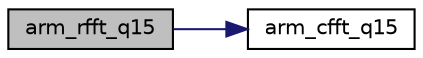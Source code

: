 digraph "arm_rfft_q15"
{
 // LATEX_PDF_SIZE
  edge [fontname="Helvetica",fontsize="10",labelfontname="Helvetica",labelfontsize="10"];
  node [fontname="Helvetica",fontsize="10",shape=record];
  rankdir="LR";
  Node1 [label="arm_rfft_q15",height=0.2,width=0.4,color="black", fillcolor="grey75", style="filled", fontcolor="black",tooltip="Processing function for the Q15 RFFT/RIFFT."];
  Node1 -> Node2 [color="midnightblue",fontsize="10",style="solid",fontname="Helvetica"];
  Node2 [label="arm_cfft_q15",height=0.2,width=0.4,color="black", fillcolor="white", style="filled",URL="$group___complex_f_f_t.html#ga68cdacd2267a2967955e40e6b7ec1229",tooltip="Processing function for the Q15 complex FFT."];
}
